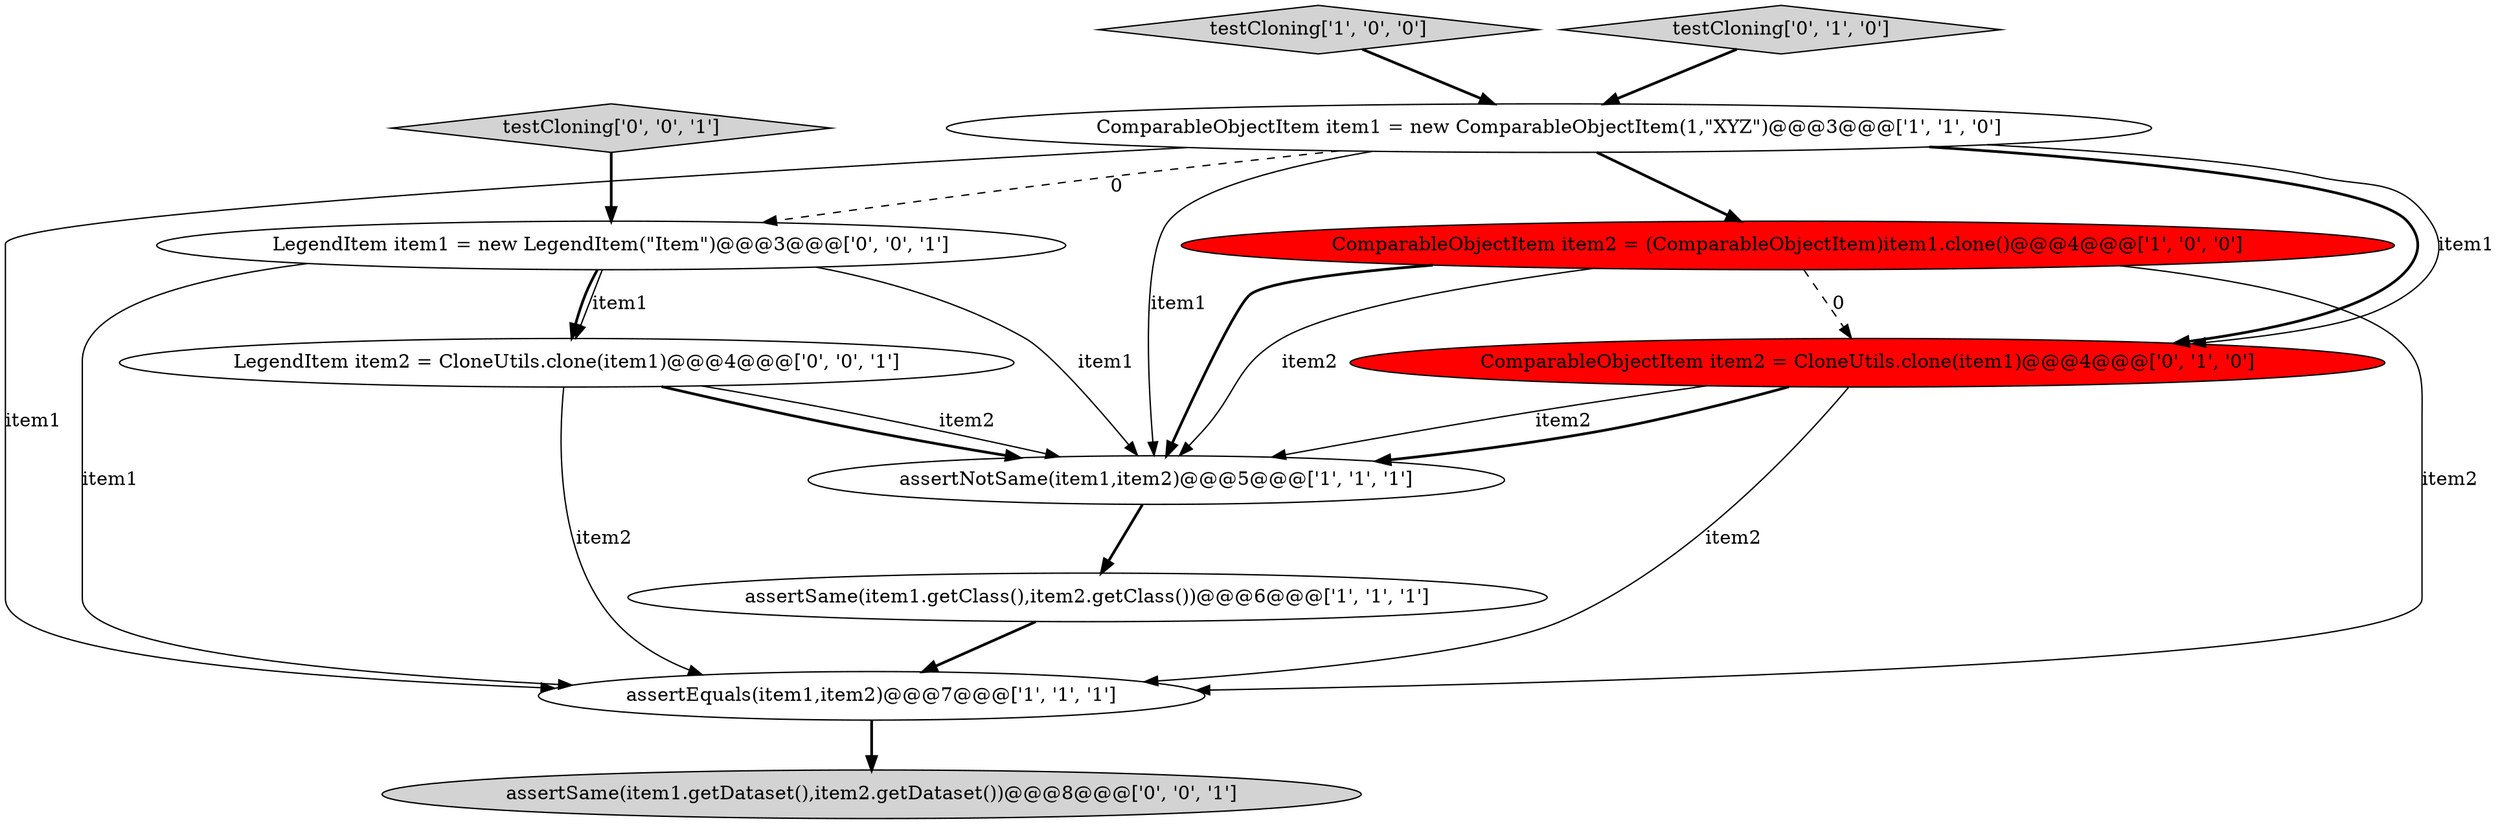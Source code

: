 digraph {
0 [style = filled, label = "assertEquals(item1,item2)@@@7@@@['1', '1', '1']", fillcolor = white, shape = ellipse image = "AAA0AAABBB1BBB"];
1 [style = filled, label = "assertSame(item1.getClass(),item2.getClass())@@@6@@@['1', '1', '1']", fillcolor = white, shape = ellipse image = "AAA0AAABBB1BBB"];
11 [style = filled, label = "LegendItem item2 = CloneUtils.clone(item1)@@@4@@@['0', '0', '1']", fillcolor = white, shape = ellipse image = "AAA0AAABBB3BBB"];
5 [style = filled, label = "testCloning['1', '0', '0']", fillcolor = lightgray, shape = diamond image = "AAA0AAABBB1BBB"];
9 [style = filled, label = "testCloning['0', '0', '1']", fillcolor = lightgray, shape = diamond image = "AAA0AAABBB3BBB"];
6 [style = filled, label = "ComparableObjectItem item2 = CloneUtils.clone(item1)@@@4@@@['0', '1', '0']", fillcolor = red, shape = ellipse image = "AAA1AAABBB2BBB"];
4 [style = filled, label = "ComparableObjectItem item1 = new ComparableObjectItem(1,\"XYZ\")@@@3@@@['1', '1', '0']", fillcolor = white, shape = ellipse image = "AAA0AAABBB1BBB"];
8 [style = filled, label = "LegendItem item1 = new LegendItem(\"Item\")@@@3@@@['0', '0', '1']", fillcolor = white, shape = ellipse image = "AAA0AAABBB3BBB"];
7 [style = filled, label = "testCloning['0', '1', '0']", fillcolor = lightgray, shape = diamond image = "AAA0AAABBB2BBB"];
3 [style = filled, label = "assertNotSame(item1,item2)@@@5@@@['1', '1', '1']", fillcolor = white, shape = ellipse image = "AAA0AAABBB1BBB"];
2 [style = filled, label = "ComparableObjectItem item2 = (ComparableObjectItem)item1.clone()@@@4@@@['1', '0', '0']", fillcolor = red, shape = ellipse image = "AAA1AAABBB1BBB"];
10 [style = filled, label = "assertSame(item1.getDataset(),item2.getDataset())@@@8@@@['0', '0', '1']", fillcolor = lightgray, shape = ellipse image = "AAA0AAABBB3BBB"];
6->3 [style = bold, label=""];
3->1 [style = bold, label=""];
4->6 [style = bold, label=""];
2->3 [style = bold, label=""];
6->3 [style = solid, label="item2"];
8->3 [style = solid, label="item1"];
4->2 [style = bold, label=""];
1->0 [style = bold, label=""];
7->4 [style = bold, label=""];
9->8 [style = bold, label=""];
6->0 [style = solid, label="item2"];
4->3 [style = solid, label="item1"];
0->10 [style = bold, label=""];
11->3 [style = bold, label=""];
4->6 [style = solid, label="item1"];
5->4 [style = bold, label=""];
8->11 [style = solid, label="item1"];
4->0 [style = solid, label="item1"];
8->0 [style = solid, label="item1"];
4->8 [style = dashed, label="0"];
2->6 [style = dashed, label="0"];
2->0 [style = solid, label="item2"];
11->0 [style = solid, label="item2"];
8->11 [style = bold, label=""];
2->3 [style = solid, label="item2"];
11->3 [style = solid, label="item2"];
}
